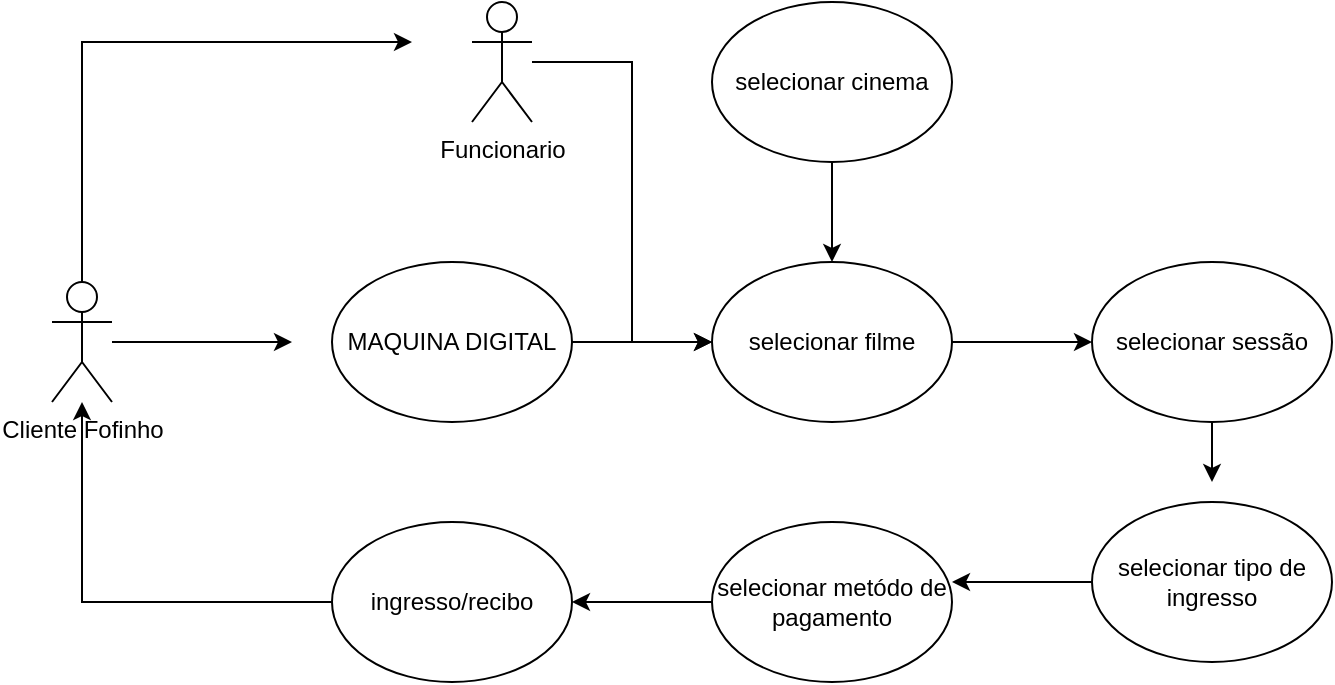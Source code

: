 <mxfile version="21.1.2" type="github">
  <diagram name="Página-1" id="GKivtmOMh9r8lYqvkUt7">
    <mxGraphModel dx="913" dy="505" grid="1" gridSize="10" guides="1" tooltips="1" connect="1" arrows="1" fold="1" page="1" pageScale="1" pageWidth="827" pageHeight="1169" math="0" shadow="0">
      <root>
        <mxCell id="0" />
        <mxCell id="1" parent="0" />
        <mxCell id="iSw_kogIlrVRXk0EEokL-4" style="edgeStyle=orthogonalEdgeStyle;rounded=0;orthogonalLoop=1;jettySize=auto;html=1;" edge="1" parent="1" source="iSw_kogIlrVRXk0EEokL-1">
          <mxGeometry relative="1" as="geometry">
            <mxPoint x="170" y="350" as="targetPoint" />
          </mxGeometry>
        </mxCell>
        <mxCell id="iSw_kogIlrVRXk0EEokL-23" style="edgeStyle=orthogonalEdgeStyle;rounded=0;orthogonalLoop=1;jettySize=auto;html=1;" edge="1" parent="1" source="iSw_kogIlrVRXk0EEokL-1">
          <mxGeometry relative="1" as="geometry">
            <mxPoint x="230" y="200" as="targetPoint" />
            <Array as="points">
              <mxPoint x="65" y="200" />
            </Array>
          </mxGeometry>
        </mxCell>
        <mxCell id="iSw_kogIlrVRXk0EEokL-1" value="Cliente Fofinho" style="shape=umlActor;verticalLabelPosition=bottom;verticalAlign=top;html=1;outlineConnect=0;" vertex="1" parent="1">
          <mxGeometry x="50" y="320" width="30" height="60" as="geometry" />
        </mxCell>
        <mxCell id="iSw_kogIlrVRXk0EEokL-24" style="edgeStyle=orthogonalEdgeStyle;rounded=0;orthogonalLoop=1;jettySize=auto;html=1;entryX=0.5;entryY=0;entryDx=0;entryDy=0;" edge="1" parent="1" source="iSw_kogIlrVRXk0EEokL-5" target="iSw_kogIlrVRXk0EEokL-8">
          <mxGeometry relative="1" as="geometry" />
        </mxCell>
        <mxCell id="iSw_kogIlrVRXk0EEokL-5" value="selecionar cinema" style="ellipse;whiteSpace=wrap;html=1;" vertex="1" parent="1">
          <mxGeometry x="380" y="180" width="120" height="80" as="geometry" />
        </mxCell>
        <mxCell id="iSw_kogIlrVRXk0EEokL-7" style="edgeStyle=orthogonalEdgeStyle;rounded=0;orthogonalLoop=1;jettySize=auto;html=1;" edge="1" parent="1" source="iSw_kogIlrVRXk0EEokL-8">
          <mxGeometry relative="1" as="geometry">
            <mxPoint x="570" y="350" as="targetPoint" />
          </mxGeometry>
        </mxCell>
        <mxCell id="iSw_kogIlrVRXk0EEokL-8" value="selecionar filme" style="ellipse;whiteSpace=wrap;html=1;" vertex="1" parent="1">
          <mxGeometry x="380" y="310" width="120" height="80" as="geometry" />
        </mxCell>
        <mxCell id="iSw_kogIlrVRXk0EEokL-13" style="edgeStyle=orthogonalEdgeStyle;rounded=0;orthogonalLoop=1;jettySize=auto;html=1;" edge="1" parent="1" source="iSw_kogIlrVRXk0EEokL-10">
          <mxGeometry relative="1" as="geometry">
            <mxPoint x="630" y="420" as="targetPoint" />
          </mxGeometry>
        </mxCell>
        <mxCell id="iSw_kogIlrVRXk0EEokL-10" value="selecionar sessão" style="ellipse;whiteSpace=wrap;html=1;" vertex="1" parent="1">
          <mxGeometry x="570" y="310" width="120" height="80" as="geometry" />
        </mxCell>
        <mxCell id="iSw_kogIlrVRXk0EEokL-16" style="edgeStyle=orthogonalEdgeStyle;rounded=0;orthogonalLoop=1;jettySize=auto;html=1;entryX=1;entryY=0.375;entryDx=0;entryDy=0;entryPerimeter=0;" edge="1" parent="1" source="iSw_kogIlrVRXk0EEokL-12" target="iSw_kogIlrVRXk0EEokL-15">
          <mxGeometry relative="1" as="geometry" />
        </mxCell>
        <mxCell id="iSw_kogIlrVRXk0EEokL-12" value="selecionar tipo de ingresso" style="ellipse;whiteSpace=wrap;html=1;" vertex="1" parent="1">
          <mxGeometry x="570" y="430" width="120" height="80" as="geometry" />
        </mxCell>
        <mxCell id="iSw_kogIlrVRXk0EEokL-19" style="edgeStyle=orthogonalEdgeStyle;rounded=0;orthogonalLoop=1;jettySize=auto;html=1;entryX=1;entryY=0.5;entryDx=0;entryDy=0;" edge="1" parent="1" source="iSw_kogIlrVRXk0EEokL-15" target="iSw_kogIlrVRXk0EEokL-18">
          <mxGeometry relative="1" as="geometry" />
        </mxCell>
        <mxCell id="iSw_kogIlrVRXk0EEokL-15" value="selecionar metódo de pagamento" style="ellipse;whiteSpace=wrap;html=1;" vertex="1" parent="1">
          <mxGeometry x="380" y="440" width="120" height="80" as="geometry" />
        </mxCell>
        <mxCell id="iSw_kogIlrVRXk0EEokL-22" style="edgeStyle=orthogonalEdgeStyle;rounded=0;orthogonalLoop=1;jettySize=auto;html=1;" edge="1" parent="1" source="iSw_kogIlrVRXk0EEokL-18" target="iSw_kogIlrVRXk0EEokL-1">
          <mxGeometry relative="1" as="geometry">
            <mxPoint x="60" y="470" as="targetPoint" />
          </mxGeometry>
        </mxCell>
        <mxCell id="iSw_kogIlrVRXk0EEokL-18" value="ingresso/recibo" style="ellipse;whiteSpace=wrap;html=1;" vertex="1" parent="1">
          <mxGeometry x="190" y="440" width="120" height="80" as="geometry" />
        </mxCell>
        <mxCell id="iSw_kogIlrVRXk0EEokL-29" style="edgeStyle=orthogonalEdgeStyle;rounded=0;orthogonalLoop=1;jettySize=auto;html=1;entryX=0;entryY=0.5;entryDx=0;entryDy=0;" edge="1" parent="1" source="iSw_kogIlrVRXk0EEokL-25" target="iSw_kogIlrVRXk0EEokL-8">
          <mxGeometry relative="1" as="geometry" />
        </mxCell>
        <mxCell id="iSw_kogIlrVRXk0EEokL-25" value="MAQUINA DIGITAL" style="ellipse;whiteSpace=wrap;html=1;" vertex="1" parent="1">
          <mxGeometry x="190" y="310" width="120" height="80" as="geometry" />
        </mxCell>
        <mxCell id="iSw_kogIlrVRXk0EEokL-28" style="edgeStyle=orthogonalEdgeStyle;rounded=0;orthogonalLoop=1;jettySize=auto;html=1;entryX=0;entryY=0.5;entryDx=0;entryDy=0;" edge="1" parent="1" source="iSw_kogIlrVRXk0EEokL-26" target="iSw_kogIlrVRXk0EEokL-8">
          <mxGeometry relative="1" as="geometry">
            <mxPoint x="350" y="350" as="targetPoint" />
            <Array as="points">
              <mxPoint x="340" y="210" />
              <mxPoint x="340" y="350" />
            </Array>
          </mxGeometry>
        </mxCell>
        <mxCell id="iSw_kogIlrVRXk0EEokL-26" value="Funcionario" style="shape=umlActor;verticalLabelPosition=bottom;verticalAlign=top;html=1;outlineConnect=0;" vertex="1" parent="1">
          <mxGeometry x="260" y="180" width="30" height="60" as="geometry" />
        </mxCell>
      </root>
    </mxGraphModel>
  </diagram>
</mxfile>
